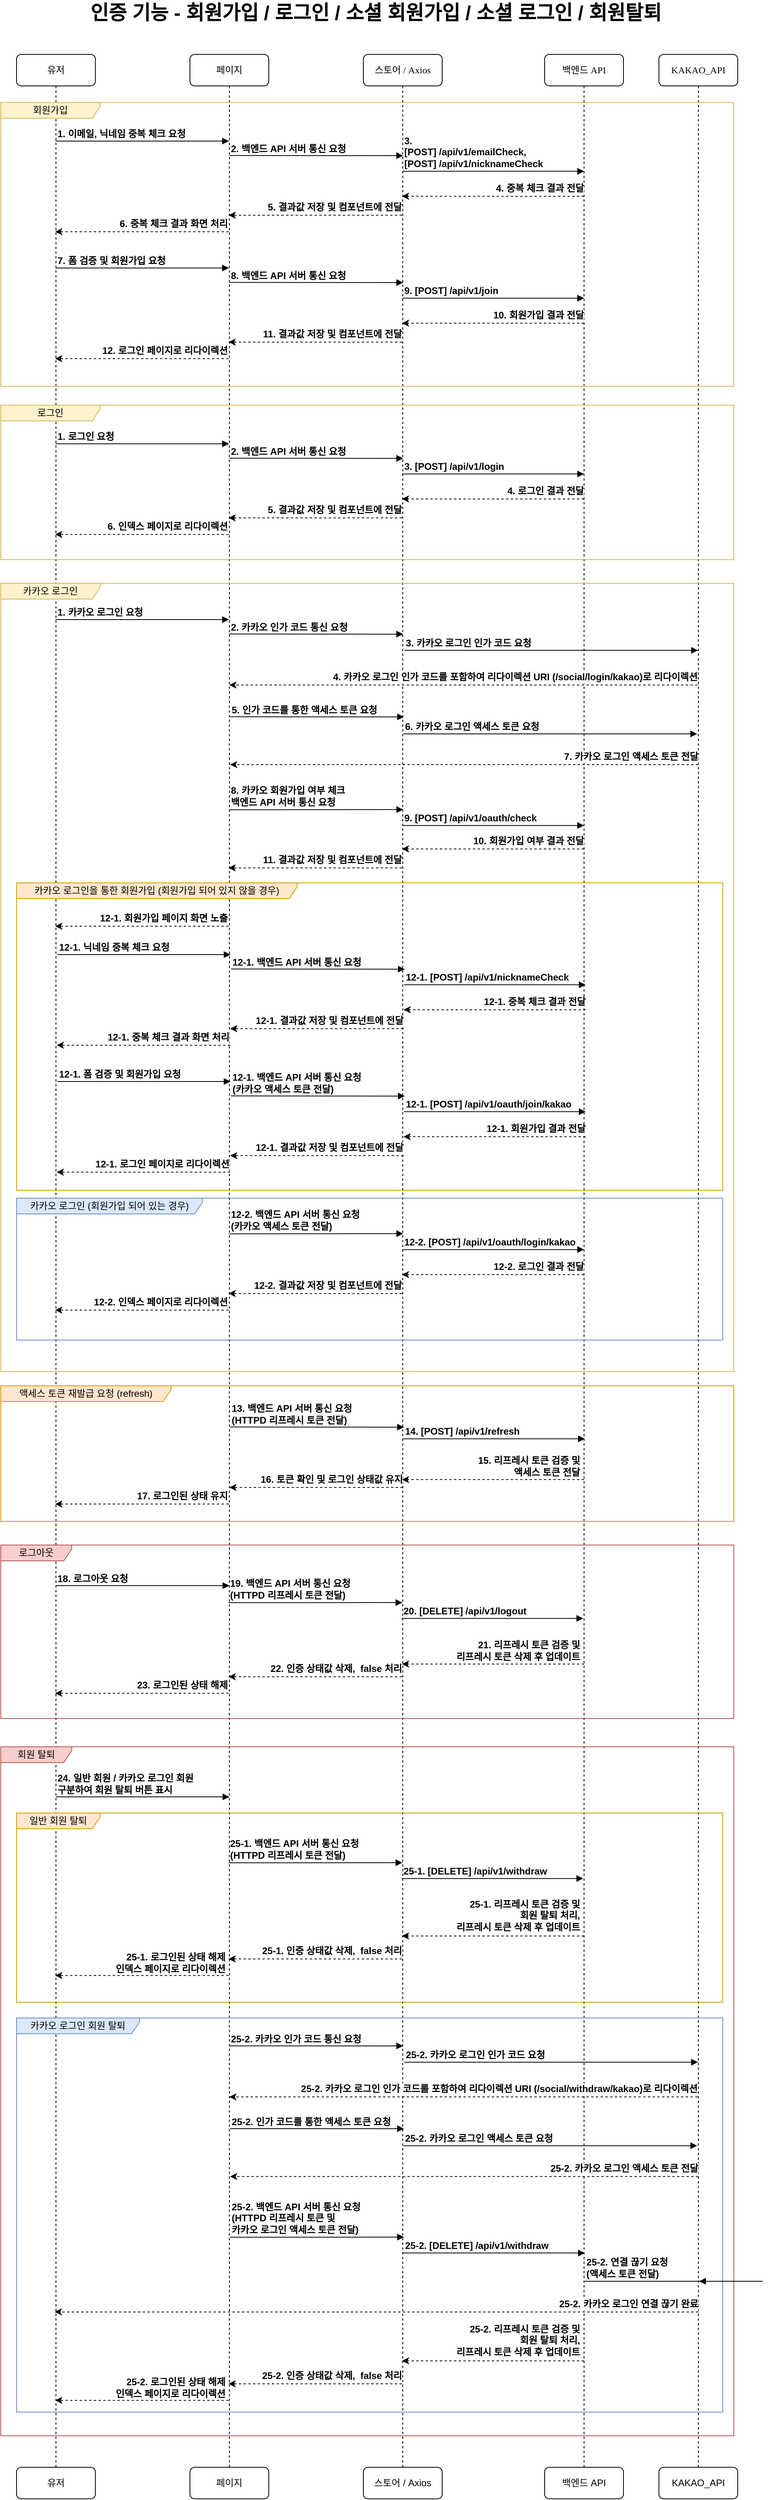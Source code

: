 <mxfile version="21.2.7" type="device">
  <diagram name="Page-1" id="13e1069c-82ec-6db2-03f1-153e76fe0fe0">
    <mxGraphModel dx="1434" dy="764" grid="1" gridSize="10" guides="1" tooltips="1" connect="1" arrows="1" fold="1" page="1" pageScale="1" pageWidth="1100" pageHeight="850" background="none" math="0" shadow="0">
      <root>
        <mxCell id="0" />
        <mxCell id="1" parent="0" />
        <mxCell id="7baba1c4bc27f4b0-2" value="페이지" style="shape=umlLifeline;perimeter=lifelinePerimeter;whiteSpace=wrap;html=1;container=1;collapsible=0;recursiveResize=0;outlineConnect=0;rounded=1;shadow=0;comic=0;labelBackgroundColor=none;strokeWidth=1;fontFamily=Verdana;fontSize=12;align=center;" parent="1" vertex="1">
          <mxGeometry x="314" y="109" width="100" height="3061" as="geometry" />
        </mxCell>
        <mxCell id="7baba1c4bc27f4b0-3" value="스토어 / Axios" style="shape=umlLifeline;perimeter=lifelinePerimeter;whiteSpace=wrap;html=1;container=1;collapsible=0;recursiveResize=0;outlineConnect=0;rounded=1;shadow=0;comic=0;labelBackgroundColor=none;strokeWidth=1;fontFamily=Verdana;fontSize=12;align=center;movable=1;resizable=1;rotatable=1;deletable=1;editable=1;locked=0;connectable=1;" parent="1" vertex="1">
          <mxGeometry x="534" y="109" width="100" height="3061" as="geometry" />
        </mxCell>
        <mxCell id="7baba1c4bc27f4b0-4" value="KAKAO_API" style="shape=umlLifeline;perimeter=lifelinePerimeter;whiteSpace=wrap;html=1;container=1;collapsible=0;recursiveResize=0;outlineConnect=0;rounded=1;shadow=0;comic=0;labelBackgroundColor=none;strokeWidth=1;fontFamily=Verdana;fontSize=12;align=center;" parent="1" vertex="1">
          <mxGeometry x="909" y="109" width="100" height="3061" as="geometry" />
        </mxCell>
        <mxCell id="7baba1c4bc27f4b0-8" value="유저" style="shape=umlLifeline;perimeter=lifelinePerimeter;whiteSpace=wrap;html=1;container=1;collapsible=0;recursiveResize=0;outlineConnect=0;rounded=1;shadow=0;comic=0;labelBackgroundColor=none;strokeWidth=1;fontFamily=Verdana;fontSize=12;align=center;" parent="1" vertex="1">
          <mxGeometry x="94" y="109" width="100" height="3061" as="geometry" />
        </mxCell>
        <mxCell id="7baba1c4bc27f4b0-11" value="1. 이메일, 닉네임 중복 체크 요청" style="html=1;verticalAlign=bottom;endArrow=block;labelBackgroundColor=none;fontFamily=Helvetica;fontSize=12;edgeStyle=elbowEdgeStyle;elbow=vertical;align=left;fontStyle=1" parent="1" edge="1">
          <mxGeometry x="-1" relative="1" as="geometry">
            <mxPoint x="143.5" y="219" as="sourcePoint" />
            <mxPoint x="363.5" y="219" as="targetPoint" />
            <mxPoint as="offset" />
          </mxGeometry>
        </mxCell>
        <mxCell id="d7kwrDIypniRsh-_axAG-28" value="유저" style="rounded=1;whiteSpace=wrap;html=1;fontSize=12;" parent="1" vertex="1">
          <mxGeometry x="94" y="3170" width="100" height="40" as="geometry" />
        </mxCell>
        <mxCell id="d7kwrDIypniRsh-_axAG-29" value="페이지" style="rounded=1;whiteSpace=wrap;html=1;fontSize=12;" parent="1" vertex="1">
          <mxGeometry x="314" y="3170" width="100" height="40" as="geometry" />
        </mxCell>
        <mxCell id="d7kwrDIypniRsh-_axAG-30" value="스토어 / Axios" style="rounded=1;whiteSpace=wrap;html=1;fontSize=12;" parent="1" vertex="1">
          <mxGeometry x="534" y="3170" width="100" height="40" as="geometry" />
        </mxCell>
        <mxCell id="d7kwrDIypniRsh-_axAG-31" value="KAKAO_API" style="rounded=1;whiteSpace=wrap;html=1;fontSize=12;" parent="1" vertex="1">
          <mxGeometry x="909" y="3170" width="100" height="40" as="geometry" />
        </mxCell>
        <mxCell id="d7kwrDIypniRsh-_axAG-33" value="&lt;span style=&quot;font-size: 25px;&quot;&gt;&lt;b&gt;인증 기능 - 회원가입 / 로그인 / 소셜 회원가입 / 소셜 로그인 / 회원탈퇴&lt;/b&gt;&lt;/span&gt;" style="text;html=1;strokeColor=none;fillColor=none;align=center;verticalAlign=middle;whiteSpace=wrap;rounded=0;fontSize=12;" parent="1" vertex="1">
          <mxGeometry x="154" y="40" width="792" height="30" as="geometry" />
        </mxCell>
        <mxCell id="fj5dnLexoJdEt0vvxZNv-23" value="백엔드 API" style="shape=umlLifeline;perimeter=lifelinePerimeter;whiteSpace=wrap;html=1;container=1;collapsible=0;recursiveResize=0;outlineConnect=0;rounded=1;shadow=0;comic=0;labelBackgroundColor=none;strokeWidth=1;fontFamily=Verdana;fontSize=12;align=center;" parent="1" vertex="1">
          <mxGeometry x="764" y="109" width="100" height="3061" as="geometry" />
        </mxCell>
        <mxCell id="fj5dnLexoJdEt0vvxZNv-26" value="백엔드 API" style="rounded=1;whiteSpace=wrap;html=1;fontSize=12;" parent="1" vertex="1">
          <mxGeometry x="764" y="3170" width="100" height="40" as="geometry" />
        </mxCell>
        <mxCell id="fj5dnLexoJdEt0vvxZNv-49" value="회원가입" style="shape=umlFrame;whiteSpace=wrap;html=1;pointerEvents=0;width=126;height=20;fillColor=#fff2cc;strokeColor=#d6b656;" parent="1" vertex="1">
          <mxGeometry x="74" y="170" width="930" height="360" as="geometry" />
        </mxCell>
        <mxCell id="N0yfgly27lMoUbKmG3n6-59" value="18. 로그아웃 요청" style="html=1;verticalAlign=bottom;endArrow=block;labelBackgroundColor=none;fontFamily=Helvetica;fontSize=12;edgeStyle=elbowEdgeStyle;elbow=vertical;align=left;fontStyle=1" parent="1" edge="1">
          <mxGeometry x="-0.997" relative="1" as="geometry">
            <mxPoint x="144" y="2051.45" as="sourcePoint" />
            <mxPoint x="364" y="2051.45" as="targetPoint" />
            <mxPoint as="offset" />
          </mxGeometry>
        </mxCell>
        <mxCell id="N0yfgly27lMoUbKmG3n6-60" value="19. 백엔드 API 서버 통신 요청&lt;br&gt;(HTTPD 리프레시 토큰 전달)" style="html=1;verticalAlign=bottom;endArrow=block;labelBackgroundColor=none;fontFamily=Helvetica;fontSize=12;edgeStyle=elbowEdgeStyle;elbow=vertical;align=left;fontStyle=1" parent="1" edge="1">
          <mxGeometry x="-1" relative="1" as="geometry">
            <mxPoint x="363" y="2073.11" as="sourcePoint" />
            <mxPoint x="583.5" y="2073.11" as="targetPoint" />
            <mxPoint as="offset" />
          </mxGeometry>
        </mxCell>
        <mxCell id="N0yfgly27lMoUbKmG3n6-61" value="20. [DELETE] /api/v1/logout" style="html=1;verticalAlign=bottom;endArrow=block;labelBackgroundColor=none;fontFamily=Helvetica;fontSize=12;edgeStyle=elbowEdgeStyle;elbow=vertical;align=left;fontStyle=1;" parent="1" edge="1">
          <mxGeometry x="-1" relative="1" as="geometry">
            <mxPoint x="582.5" y="2093.11" as="sourcePoint" />
            <mxPoint x="813" y="2093.11" as="targetPoint" />
            <mxPoint as="offset" />
            <Array as="points">
              <mxPoint x="813" y="2093.11" />
            </Array>
          </mxGeometry>
        </mxCell>
        <mxCell id="N0yfgly27lMoUbKmG3n6-63" value="22. 인증 상태값 삭제,&amp;nbsp; false 처리" style="endArrow=classic;html=1;rounded=0;dashed=1;align=right;fontSize=12;fontStyle=1" parent="1" edge="1">
          <mxGeometry x="-1" y="-10" width="50" height="50" relative="1" as="geometry">
            <mxPoint x="583" y="2167.11" as="sourcePoint" />
            <mxPoint x="363" y="2167.11" as="targetPoint" />
            <Array as="points">
              <mxPoint x="563" y="2167.11" />
            </Array>
            <mxPoint x="1" as="offset" />
          </mxGeometry>
        </mxCell>
        <mxCell id="N0yfgly27lMoUbKmG3n6-64" value="23. 로그인된 상태 해제" style="endArrow=classic;html=1;rounded=0;dashed=1;align=right;fontSize=12;fontStyle=1" parent="1" edge="1">
          <mxGeometry x="-1" y="-10" width="50" height="50" relative="1" as="geometry">
            <mxPoint x="363" y="2188.11" as="sourcePoint" />
            <mxPoint x="143" y="2188.11" as="targetPoint" />
            <Array as="points">
              <mxPoint x="363" y="2188.11" />
              <mxPoint x="333" y="2188.11" />
            </Array>
            <mxPoint as="offset" />
          </mxGeometry>
        </mxCell>
        <mxCell id="N0yfgly27lMoUbKmG3n6-68" value="로그아웃" style="shape=umlFrame;whiteSpace=wrap;html=1;pointerEvents=0;width=90;height=20;fillColor=#f8cecc;strokeColor=#b85450;" parent="1" vertex="1">
          <mxGeometry x="74" y="2000" width="930" height="220" as="geometry" />
        </mxCell>
        <mxCell id="N0yfgly27lMoUbKmG3n6-69" value="2. 백엔드 API 서버 통신 요청" style="html=1;verticalAlign=bottom;endArrow=block;labelBackgroundColor=none;fontFamily=Helvetica;fontSize=12;edgeStyle=elbowEdgeStyle;elbow=vertical;align=left;fontStyle=1" parent="1" edge="1">
          <mxGeometry x="-1" relative="1" as="geometry">
            <mxPoint x="364" y="237.27" as="sourcePoint" />
            <mxPoint x="584.5" y="237.27" as="targetPoint" />
            <mxPoint as="offset" />
          </mxGeometry>
        </mxCell>
        <mxCell id="N0yfgly27lMoUbKmG3n6-70" value="3.&lt;br&gt;[POST] /api/v1/emailCheck,&lt;br&gt;[POST] /api/v1/nicknameCheck" style="html=1;verticalAlign=bottom;endArrow=block;labelBackgroundColor=none;fontFamily=Helvetica;fontSize=12;edgeStyle=elbowEdgeStyle;elbow=vertical;align=left;fontStyle=1;" parent="1" edge="1">
          <mxGeometry x="-1" relative="1" as="geometry">
            <mxPoint x="583.5" y="257.27" as="sourcePoint" />
            <mxPoint x="814" y="257.27" as="targetPoint" />
            <mxPoint as="offset" />
            <Array as="points">
              <mxPoint x="814" y="257.27" />
            </Array>
          </mxGeometry>
        </mxCell>
        <mxCell id="N0yfgly27lMoUbKmG3n6-71" value="5. 결과값 저장 및 컴포넌트에 전달" style="endArrow=classic;html=1;rounded=0;dashed=1;align=right;fontSize=12;fontStyle=1" parent="1" edge="1">
          <mxGeometry x="-1" y="-10" width="50" height="50" relative="1" as="geometry">
            <mxPoint x="583" y="313" as="sourcePoint" />
            <mxPoint x="363" y="313" as="targetPoint" />
            <Array as="points">
              <mxPoint x="563" y="313" />
            </Array>
            <mxPoint x="1" as="offset" />
          </mxGeometry>
        </mxCell>
        <mxCell id="N0yfgly27lMoUbKmG3n6-72" value="6. 중복 체크 결과 화면 처리" style="endArrow=classic;html=1;rounded=0;dashed=1;align=right;fontSize=12;fontStyle=1" parent="1" edge="1">
          <mxGeometry x="-1" y="-10" width="50" height="50" relative="1" as="geometry">
            <mxPoint x="363" y="334" as="sourcePoint" />
            <mxPoint x="143" y="334" as="targetPoint" />
            <Array as="points">
              <mxPoint x="363" y="334" />
              <mxPoint x="333" y="334" />
            </Array>
            <mxPoint as="offset" />
          </mxGeometry>
        </mxCell>
        <mxCell id="N0yfgly27lMoUbKmG3n6-73" value="4. 중복 체크 결과 전달" style="endArrow=classic;html=1;rounded=0;dashed=1;align=right;fontSize=12;fontStyle=1" parent="1" edge="1">
          <mxGeometry x="-1" y="-10" width="50" height="50" relative="1" as="geometry">
            <mxPoint x="814" y="289" as="sourcePoint" />
            <mxPoint x="583" y="289" as="targetPoint" />
            <Array as="points">
              <mxPoint x="779" y="289" />
              <mxPoint x="749" y="289" />
            </Array>
            <mxPoint x="1" as="offset" />
          </mxGeometry>
        </mxCell>
        <mxCell id="N0yfgly27lMoUbKmG3n6-171" value="13. 백엔드 API 서버 통신 요청&lt;br&gt;(HTTPD 리프레시 토큰 전달)" style="html=1;verticalAlign=bottom;endArrow=block;labelBackgroundColor=none;fontFamily=Helvetica;fontSize=12;edgeStyle=elbowEdgeStyle;elbow=vertical;align=left;fontStyle=1" parent="1" edge="1">
          <mxGeometry x="-1" relative="1" as="geometry">
            <mxPoint x="365" y="1850.3" as="sourcePoint" />
            <mxPoint x="585.5" y="1850.3" as="targetPoint" />
            <mxPoint as="offset" />
          </mxGeometry>
        </mxCell>
        <mxCell id="N0yfgly27lMoUbKmG3n6-172" value="14. [POST] /api/v1/refresh" style="html=1;verticalAlign=bottom;endArrow=block;labelBackgroundColor=none;fontFamily=Helvetica;fontSize=12;edgeStyle=elbowEdgeStyle;elbow=vertical;align=left;fontStyle=1;" parent="1" edge="1">
          <mxGeometry x="-1" relative="1" as="geometry">
            <mxPoint x="584.5" y="1865.3" as="sourcePoint" />
            <mxPoint x="815" y="1865.3" as="targetPoint" />
            <mxPoint as="offset" />
            <Array as="points">
              <mxPoint x="815" y="1865.3" />
            </Array>
          </mxGeometry>
        </mxCell>
        <mxCell id="N0yfgly27lMoUbKmG3n6-173" value="16. 토큰 확인 및 로그인 상태값 유지" style="endArrow=classic;html=1;rounded=0;dashed=1;align=right;fontSize=12;fontStyle=1" parent="1" edge="1">
          <mxGeometry x="-1" y="-10" width="50" height="50" relative="1" as="geometry">
            <mxPoint x="584" y="1927.03" as="sourcePoint" />
            <mxPoint x="364" y="1927.03" as="targetPoint" />
            <Array as="points">
              <mxPoint x="564" y="1927.03" />
            </Array>
            <mxPoint x="1" as="offset" />
          </mxGeometry>
        </mxCell>
        <mxCell id="N0yfgly27lMoUbKmG3n6-174" value="17. 로그인된 상태 유지" style="endArrow=classic;html=1;rounded=0;dashed=1;align=right;fontSize=12;fontStyle=1" parent="1" edge="1">
          <mxGeometry x="-1" y="-10" width="50" height="50" relative="1" as="geometry">
            <mxPoint x="363" y="1948.03" as="sourcePoint" />
            <mxPoint x="143" y="1948.03" as="targetPoint" />
            <Array as="points">
              <mxPoint x="363" y="1948.03" />
              <mxPoint x="333" y="1948.03" />
            </Array>
            <mxPoint as="offset" />
          </mxGeometry>
        </mxCell>
        <mxCell id="N0yfgly27lMoUbKmG3n6-175" value="15. 리프레시 토큰 검증 및&lt;br&gt;액세스 토큰 전달" style="endArrow=classic;html=1;rounded=0;dashed=1;align=right;fontSize=12;fontStyle=1" parent="1" edge="1">
          <mxGeometry x="-0.965" y="-17" width="50" height="50" relative="1" as="geometry">
            <mxPoint x="814" y="1917.03" as="sourcePoint" />
            <mxPoint x="583" y="1917.03" as="targetPoint" />
            <Array as="points">
              <mxPoint x="779" y="1917.03" />
              <mxPoint x="749" y="1917.03" />
            </Array>
            <mxPoint as="offset" />
          </mxGeometry>
        </mxCell>
        <mxCell id="N0yfgly27lMoUbKmG3n6-176" value="액세스 토큰 재발급 요청 (refresh)" style="shape=umlFrame;whiteSpace=wrap;html=1;pointerEvents=0;width=216;height=20;fillColor=#ffe6cc;strokeColor=#d79b00;" parent="1" vertex="1">
          <mxGeometry x="74" y="1798" width="930" height="172" as="geometry" />
        </mxCell>
        <mxCell id="1TdiW06E6N2jbZ_j3XFL-3" value="8. 백엔드 API 서버 통신 요청" style="html=1;verticalAlign=bottom;endArrow=block;labelBackgroundColor=none;fontFamily=Helvetica;fontSize=12;edgeStyle=elbowEdgeStyle;elbow=vertical;align=left;fontStyle=1" edge="1" parent="1">
          <mxGeometry x="-1" relative="1" as="geometry">
            <mxPoint x="364" y="398.27" as="sourcePoint" />
            <mxPoint x="584.5" y="398.27" as="targetPoint" />
            <mxPoint as="offset" />
          </mxGeometry>
        </mxCell>
        <mxCell id="1TdiW06E6N2jbZ_j3XFL-4" value="9. [POST] /api/v1/join" style="html=1;verticalAlign=bottom;endArrow=block;labelBackgroundColor=none;fontFamily=Helvetica;fontSize=12;edgeStyle=elbowEdgeStyle;elbow=vertical;align=left;fontStyle=1;" edge="1" parent="1">
          <mxGeometry x="-1" relative="1" as="geometry">
            <mxPoint x="583.5" y="418.27" as="sourcePoint" />
            <mxPoint x="814" y="418.27" as="targetPoint" />
            <mxPoint as="offset" />
            <Array as="points">
              <mxPoint x="814" y="418.27" />
            </Array>
          </mxGeometry>
        </mxCell>
        <mxCell id="1TdiW06E6N2jbZ_j3XFL-5" value="11. 결과값 저장 및 컴포넌트에 전달" style="endArrow=classic;html=1;rounded=0;dashed=1;align=right;fontSize=12;fontStyle=1" edge="1" parent="1">
          <mxGeometry x="-1" y="-10" width="50" height="50" relative="1" as="geometry">
            <mxPoint x="583" y="474" as="sourcePoint" />
            <mxPoint x="363" y="474" as="targetPoint" />
            <Array as="points">
              <mxPoint x="563" y="474" />
            </Array>
            <mxPoint x="1" as="offset" />
          </mxGeometry>
        </mxCell>
        <mxCell id="1TdiW06E6N2jbZ_j3XFL-6" value="12. 로그인 페이지로 리다이렉션" style="endArrow=classic;html=1;rounded=0;dashed=1;align=right;fontSize=12;fontStyle=1" edge="1" parent="1">
          <mxGeometry x="-1" y="-10" width="50" height="50" relative="1" as="geometry">
            <mxPoint x="363" y="495" as="sourcePoint" />
            <mxPoint x="143" y="495" as="targetPoint" />
            <Array as="points">
              <mxPoint x="363" y="495" />
              <mxPoint x="333" y="495" />
            </Array>
            <mxPoint as="offset" />
          </mxGeometry>
        </mxCell>
        <mxCell id="1TdiW06E6N2jbZ_j3XFL-7" value="10. 회원가입 결과 전달" style="endArrow=classic;html=1;rounded=0;dashed=1;align=right;fontSize=12;fontStyle=1" edge="1" parent="1">
          <mxGeometry x="-1" y="-10" width="50" height="50" relative="1" as="geometry">
            <mxPoint x="814" y="450" as="sourcePoint" />
            <mxPoint x="583" y="450" as="targetPoint" />
            <Array as="points">
              <mxPoint x="779" y="450" />
              <mxPoint x="749" y="450" />
            </Array>
            <mxPoint x="1" as="offset" />
          </mxGeometry>
        </mxCell>
        <mxCell id="1TdiW06E6N2jbZ_j3XFL-8" value="7. 폼 검증 및 회원가입 요청" style="html=1;verticalAlign=bottom;endArrow=block;labelBackgroundColor=none;fontFamily=Helvetica;fontSize=12;edgeStyle=elbowEdgeStyle;elbow=vertical;align=left;fontStyle=1" edge="1" parent="1">
          <mxGeometry x="-1" relative="1" as="geometry">
            <mxPoint x="143.5" y="380" as="sourcePoint" />
            <mxPoint x="363.5" y="380" as="targetPoint" />
            <mxPoint as="offset" />
          </mxGeometry>
        </mxCell>
        <mxCell id="1TdiW06E6N2jbZ_j3XFL-16" value="1. 로그인 요청" style="html=1;verticalAlign=bottom;endArrow=block;labelBackgroundColor=none;fontFamily=Helvetica;fontSize=12;edgeStyle=elbowEdgeStyle;elbow=vertical;align=left;fontStyle=1" edge="1" parent="1">
          <mxGeometry x="-1" relative="1" as="geometry">
            <mxPoint x="143.5" y="603" as="sourcePoint" />
            <mxPoint x="363.5" y="603" as="targetPoint" />
            <mxPoint as="offset" />
          </mxGeometry>
        </mxCell>
        <mxCell id="1TdiW06E6N2jbZ_j3XFL-17" value="로그인" style="shape=umlFrame;whiteSpace=wrap;html=1;pointerEvents=0;width=126;height=20;fillColor=#fff2cc;strokeColor=#d6b656;" vertex="1" parent="1">
          <mxGeometry x="74" y="554" width="930" height="196" as="geometry" />
        </mxCell>
        <mxCell id="1TdiW06E6N2jbZ_j3XFL-18" value="2. 백엔드 API 서버 통신 요청" style="html=1;verticalAlign=bottom;endArrow=block;labelBackgroundColor=none;fontFamily=Helvetica;fontSize=12;edgeStyle=elbowEdgeStyle;elbow=vertical;align=left;fontStyle=1" edge="1" parent="1">
          <mxGeometry x="-1" relative="1" as="geometry">
            <mxPoint x="364" y="621.27" as="sourcePoint" />
            <mxPoint x="584.5" y="621.27" as="targetPoint" />
            <mxPoint as="offset" />
          </mxGeometry>
        </mxCell>
        <mxCell id="1TdiW06E6N2jbZ_j3XFL-19" value="3. [POST] /api/v1/login" style="html=1;verticalAlign=bottom;endArrow=block;labelBackgroundColor=none;fontFamily=Helvetica;fontSize=12;edgeStyle=elbowEdgeStyle;elbow=vertical;align=left;fontStyle=1;" edge="1" parent="1">
          <mxGeometry x="-1" relative="1" as="geometry">
            <mxPoint x="583.5" y="641.27" as="sourcePoint" />
            <mxPoint x="814" y="641.27" as="targetPoint" />
            <mxPoint as="offset" />
            <Array as="points">
              <mxPoint x="814" y="641.27" />
            </Array>
          </mxGeometry>
        </mxCell>
        <mxCell id="1TdiW06E6N2jbZ_j3XFL-20" value="5. 결과값 저장 및 컴포넌트에 전달" style="endArrow=classic;html=1;rounded=0;dashed=1;align=right;fontSize=12;fontStyle=1" edge="1" parent="1">
          <mxGeometry x="-1" y="-10" width="50" height="50" relative="1" as="geometry">
            <mxPoint x="583" y="697" as="sourcePoint" />
            <mxPoint x="363" y="697" as="targetPoint" />
            <Array as="points">
              <mxPoint x="563" y="697" />
            </Array>
            <mxPoint x="1" as="offset" />
          </mxGeometry>
        </mxCell>
        <mxCell id="1TdiW06E6N2jbZ_j3XFL-21" value="6. 인덱스 페이지로 리다이렉션" style="endArrow=classic;html=1;rounded=0;dashed=1;align=right;fontSize=12;fontStyle=1" edge="1" parent="1">
          <mxGeometry x="-1" y="-10" width="50" height="50" relative="1" as="geometry">
            <mxPoint x="363" y="718" as="sourcePoint" />
            <mxPoint x="143" y="718" as="targetPoint" />
            <Array as="points">
              <mxPoint x="363" y="718" />
              <mxPoint x="333" y="718" />
            </Array>
            <mxPoint as="offset" />
          </mxGeometry>
        </mxCell>
        <mxCell id="1TdiW06E6N2jbZ_j3XFL-22" value="4. 로그인 결과 전달" style="endArrow=classic;html=1;rounded=0;dashed=1;align=right;fontSize=12;fontStyle=1" edge="1" parent="1">
          <mxGeometry x="-1" y="-10" width="50" height="50" relative="1" as="geometry">
            <mxPoint x="814" y="673" as="sourcePoint" />
            <mxPoint x="583" y="673" as="targetPoint" />
            <Array as="points">
              <mxPoint x="779" y="673" />
              <mxPoint x="749" y="673" />
            </Array>
            <mxPoint x="1" as="offset" />
          </mxGeometry>
        </mxCell>
        <mxCell id="1TdiW06E6N2jbZ_j3XFL-23" value="1. 카카오 로그인 요청" style="html=1;verticalAlign=bottom;endArrow=block;labelBackgroundColor=none;fontFamily=Helvetica;fontSize=12;edgeStyle=elbowEdgeStyle;elbow=vertical;align=left;fontStyle=1" edge="1" parent="1">
          <mxGeometry x="-1" relative="1" as="geometry">
            <mxPoint x="143.5" y="826" as="sourcePoint" />
            <mxPoint x="363.5" y="826" as="targetPoint" />
            <mxPoint as="offset" />
          </mxGeometry>
        </mxCell>
        <mxCell id="1TdiW06E6N2jbZ_j3XFL-24" value="2. 카카오 인가 코드 통신 요청" style="html=1;verticalAlign=bottom;endArrow=block;labelBackgroundColor=none;fontFamily=Helvetica;fontSize=12;edgeStyle=elbowEdgeStyle;elbow=vertical;align=left;fontStyle=1" edge="1" parent="1">
          <mxGeometry x="-1" relative="1" as="geometry">
            <mxPoint x="364" y="844.27" as="sourcePoint" />
            <mxPoint x="584.5" y="844.27" as="targetPoint" />
            <mxPoint as="offset" />
          </mxGeometry>
        </mxCell>
        <mxCell id="1TdiW06E6N2jbZ_j3XFL-25" value="3. 카카오 로그인 인가 코드 요청" style="html=1;verticalAlign=bottom;endArrow=block;labelBackgroundColor=none;fontFamily=Helvetica;fontSize=12;edgeStyle=elbowEdgeStyle;elbow=vertical;align=left;fontStyle=1;" edge="1" parent="1">
          <mxGeometry x="-1" relative="1" as="geometry">
            <mxPoint x="586" y="865" as="sourcePoint" />
            <mxPoint x="958.5" y="865" as="targetPoint" />
            <mxPoint as="offset" />
            <Array as="points">
              <mxPoint x="816.5" y="865" />
            </Array>
          </mxGeometry>
        </mxCell>
        <mxCell id="1TdiW06E6N2jbZ_j3XFL-26" value="4. 카카오 로그인 인가 코드를 포함하여 리다이렉션 URI (/social/login/kakao)로 리다이렉션" style="endArrow=classic;html=1;rounded=0;dashed=1;align=right;fontSize=12;fontStyle=1" edge="1" parent="1" target="7baba1c4bc27f4b0-2">
          <mxGeometry x="-1" y="-10" width="50" height="50" relative="1" as="geometry">
            <mxPoint x="958" y="909" as="sourcePoint" />
            <mxPoint x="727" y="909" as="targetPoint" />
            <Array as="points">
              <mxPoint x="923" y="909" />
              <mxPoint x="893" y="909" />
            </Array>
            <mxPoint x="1" as="offset" />
          </mxGeometry>
        </mxCell>
        <mxCell id="1TdiW06E6N2jbZ_j3XFL-27" value="5. 인가 코드를 통한 액세스 토큰 요청" style="html=1;verticalAlign=bottom;endArrow=block;labelBackgroundColor=none;fontFamily=Helvetica;fontSize=12;edgeStyle=elbowEdgeStyle;elbow=vertical;align=left;fontStyle=1" edge="1" parent="1">
          <mxGeometry x="-1" relative="1" as="geometry">
            <mxPoint x="365" y="949.27" as="sourcePoint" />
            <mxPoint x="585.5" y="949.27" as="targetPoint" />
            <mxPoint as="offset" />
          </mxGeometry>
        </mxCell>
        <mxCell id="1TdiW06E6N2jbZ_j3XFL-28" value="6. 카카오 로그인 액세스 토큰 요청" style="html=1;verticalAlign=bottom;endArrow=block;labelBackgroundColor=none;fontFamily=Helvetica;fontSize=12;edgeStyle=elbowEdgeStyle;elbow=vertical;align=left;fontStyle=1;" edge="1" parent="1">
          <mxGeometry x="-1" relative="1" as="geometry">
            <mxPoint x="585" y="971" as="sourcePoint" />
            <mxPoint x="957.5" y="971" as="targetPoint" />
            <mxPoint as="offset" />
            <Array as="points">
              <mxPoint x="815.5" y="971" />
            </Array>
          </mxGeometry>
        </mxCell>
        <mxCell id="1TdiW06E6N2jbZ_j3XFL-29" value="7. 카카오 로그인 액세스 토큰 전달" style="endArrow=classic;html=1;rounded=0;dashed=1;align=right;fontSize=12;fontStyle=1" edge="1" parent="1">
          <mxGeometry x="-1" y="-10" width="50" height="50" relative="1" as="geometry">
            <mxPoint x="959" y="1010" as="sourcePoint" />
            <mxPoint x="365" y="1010" as="targetPoint" />
            <Array as="points">
              <mxPoint x="924" y="1010" />
              <mxPoint x="894" y="1010" />
            </Array>
            <mxPoint x="1" as="offset" />
          </mxGeometry>
        </mxCell>
        <mxCell id="1TdiW06E6N2jbZ_j3XFL-30" value="8. 카카오 회원가입 여부 체크&lt;br&gt;백엔드 API 서버 통신 요청" style="html=1;verticalAlign=bottom;endArrow=block;labelBackgroundColor=none;fontFamily=Helvetica;fontSize=12;edgeStyle=elbowEdgeStyle;elbow=vertical;align=left;fontStyle=1" edge="1" parent="1">
          <mxGeometry x="-1" relative="1" as="geometry">
            <mxPoint x="364" y="1067.22" as="sourcePoint" />
            <mxPoint x="584.5" y="1067.22" as="targetPoint" />
            <mxPoint as="offset" />
          </mxGeometry>
        </mxCell>
        <mxCell id="1TdiW06E6N2jbZ_j3XFL-31" value="9. [POST] /api/v1/oauth/check" style="html=1;verticalAlign=bottom;endArrow=block;labelBackgroundColor=none;fontFamily=Helvetica;fontSize=12;edgeStyle=elbowEdgeStyle;elbow=vertical;align=left;fontStyle=1;" edge="1" parent="1">
          <mxGeometry x="-1" relative="1" as="geometry">
            <mxPoint x="583.5" y="1087.22" as="sourcePoint" />
            <mxPoint x="814" y="1087.22" as="targetPoint" />
            <mxPoint as="offset" />
            <Array as="points">
              <mxPoint x="814" y="1087.22" />
            </Array>
          </mxGeometry>
        </mxCell>
        <mxCell id="1TdiW06E6N2jbZ_j3XFL-32" value="11. 결과값 저장 및 컴포넌트에 전달" style="endArrow=classic;html=1;rounded=0;dashed=1;align=right;fontSize=12;fontStyle=1" edge="1" parent="1">
          <mxGeometry x="-1" y="-10" width="50" height="50" relative="1" as="geometry">
            <mxPoint x="583" y="1140.95" as="sourcePoint" />
            <mxPoint x="363" y="1140.95" as="targetPoint" />
            <Array as="points">
              <mxPoint x="563" y="1140.95" />
            </Array>
            <mxPoint x="1" as="offset" />
          </mxGeometry>
        </mxCell>
        <mxCell id="1TdiW06E6N2jbZ_j3XFL-33" value="10. 회원가입 여부 결과 전달" style="endArrow=classic;html=1;rounded=0;dashed=1;align=right;fontSize=12;fontStyle=1" edge="1" parent="1">
          <mxGeometry x="-1" y="-10" width="50" height="50" relative="1" as="geometry">
            <mxPoint x="814" y="1116.95" as="sourcePoint" />
            <mxPoint x="583" y="1116.95" as="targetPoint" />
            <Array as="points">
              <mxPoint x="779" y="1116.95" />
              <mxPoint x="749" y="1116.95" />
            </Array>
            <mxPoint x="1" as="offset" />
          </mxGeometry>
        </mxCell>
        <mxCell id="1TdiW06E6N2jbZ_j3XFL-34" value="12-1. 회원가입 페이지 화면 노출" style="endArrow=classic;html=1;rounded=0;dashed=1;align=right;fontSize=12;fontStyle=1" edge="1" parent="1">
          <mxGeometry x="-1" y="-10" width="50" height="50" relative="1" as="geometry">
            <mxPoint x="363" y="1215" as="sourcePoint" />
            <mxPoint x="143" y="1215" as="targetPoint" />
            <Array as="points">
              <mxPoint x="363" y="1215" />
              <mxPoint x="333" y="1215" />
            </Array>
            <mxPoint as="offset" />
          </mxGeometry>
        </mxCell>
        <mxCell id="1TdiW06E6N2jbZ_j3XFL-35" value="12-1. 닉네임 중복 체크 요청" style="html=1;verticalAlign=bottom;endArrow=block;labelBackgroundColor=none;fontFamily=Helvetica;fontSize=12;edgeStyle=elbowEdgeStyle;elbow=vertical;align=left;fontStyle=1" edge="1" parent="1">
          <mxGeometry x="-1" relative="1" as="geometry">
            <mxPoint x="145.5" y="1251" as="sourcePoint" />
            <mxPoint x="365.5" y="1251" as="targetPoint" />
            <mxPoint as="offset" />
          </mxGeometry>
        </mxCell>
        <mxCell id="1TdiW06E6N2jbZ_j3XFL-36" value="12-1. 백엔드 API 서버 통신 요청" style="html=1;verticalAlign=bottom;endArrow=block;labelBackgroundColor=none;fontFamily=Helvetica;fontSize=12;edgeStyle=elbowEdgeStyle;elbow=vertical;align=left;fontStyle=1" edge="1" parent="1">
          <mxGeometry x="-1" relative="1" as="geometry">
            <mxPoint x="366" y="1269.27" as="sourcePoint" />
            <mxPoint x="586.5" y="1269.27" as="targetPoint" />
            <mxPoint as="offset" />
          </mxGeometry>
        </mxCell>
        <mxCell id="1TdiW06E6N2jbZ_j3XFL-37" value="12-1. [POST] /api/v1/nicknameCheck" style="html=1;verticalAlign=bottom;endArrow=block;labelBackgroundColor=none;fontFamily=Helvetica;fontSize=12;edgeStyle=elbowEdgeStyle;elbow=vertical;align=left;fontStyle=1;" edge="1" parent="1">
          <mxGeometry x="-1" relative="1" as="geometry">
            <mxPoint x="585.5" y="1289.27" as="sourcePoint" />
            <mxPoint x="816" y="1289.27" as="targetPoint" />
            <mxPoint as="offset" />
            <Array as="points">
              <mxPoint x="816" y="1289.27" />
            </Array>
          </mxGeometry>
        </mxCell>
        <mxCell id="1TdiW06E6N2jbZ_j3XFL-38" value="12-1. 결과값 저장 및 컴포넌트에 전달" style="endArrow=classic;html=1;rounded=0;dashed=1;align=right;fontSize=12;fontStyle=1" edge="1" parent="1">
          <mxGeometry x="-1" y="-10" width="50" height="50" relative="1" as="geometry">
            <mxPoint x="585" y="1345" as="sourcePoint" />
            <mxPoint x="365" y="1345" as="targetPoint" />
            <Array as="points">
              <mxPoint x="565" y="1345" />
            </Array>
            <mxPoint x="1" as="offset" />
          </mxGeometry>
        </mxCell>
        <mxCell id="1TdiW06E6N2jbZ_j3XFL-39" value="12-1. 중복 체크 결과 화면 처리" style="endArrow=classic;html=1;rounded=0;dashed=1;align=right;fontSize=12;fontStyle=1" edge="1" parent="1">
          <mxGeometry x="-1" y="-10" width="50" height="50" relative="1" as="geometry">
            <mxPoint x="365" y="1366" as="sourcePoint" />
            <mxPoint x="145" y="1366" as="targetPoint" />
            <Array as="points">
              <mxPoint x="365" y="1366" />
              <mxPoint x="335" y="1366" />
            </Array>
            <mxPoint as="offset" />
          </mxGeometry>
        </mxCell>
        <mxCell id="1TdiW06E6N2jbZ_j3XFL-40" value="12-1. 중복 체크 결과 전달" style="endArrow=classic;html=1;rounded=0;dashed=1;align=right;fontSize=12;fontStyle=1" edge="1" parent="1">
          <mxGeometry x="-1" y="-10" width="50" height="50" relative="1" as="geometry">
            <mxPoint x="816" y="1321" as="sourcePoint" />
            <mxPoint x="585" y="1321" as="targetPoint" />
            <Array as="points">
              <mxPoint x="781" y="1321" />
              <mxPoint x="751" y="1321" />
            </Array>
            <mxPoint x="1" as="offset" />
          </mxGeometry>
        </mxCell>
        <mxCell id="1TdiW06E6N2jbZ_j3XFL-41" value="12-1. 백엔드 API 서버 통신 요청&lt;br&gt;(카카오 액세스 토큰 전달)" style="html=1;verticalAlign=bottom;endArrow=block;labelBackgroundColor=none;fontFamily=Helvetica;fontSize=12;edgeStyle=elbowEdgeStyle;elbow=vertical;align=left;fontStyle=1" edge="1" parent="1">
          <mxGeometry x="-1" relative="1" as="geometry">
            <mxPoint x="366" y="1430.27" as="sourcePoint" />
            <mxPoint x="586.5" y="1430.27" as="targetPoint" />
            <mxPoint as="offset" />
          </mxGeometry>
        </mxCell>
        <mxCell id="1TdiW06E6N2jbZ_j3XFL-42" value="12-1. [POST] /api/v1/oauth/join/kakao" style="html=1;verticalAlign=bottom;endArrow=block;labelBackgroundColor=none;fontFamily=Helvetica;fontSize=12;edgeStyle=elbowEdgeStyle;elbow=vertical;align=left;fontStyle=1;" edge="1" parent="1">
          <mxGeometry x="-1" relative="1" as="geometry">
            <mxPoint x="585.5" y="1450.27" as="sourcePoint" />
            <mxPoint x="816" y="1450.27" as="targetPoint" />
            <mxPoint as="offset" />
            <Array as="points">
              <mxPoint x="816" y="1450.27" />
            </Array>
          </mxGeometry>
        </mxCell>
        <mxCell id="1TdiW06E6N2jbZ_j3XFL-43" value="12-1. 결과값 저장 및 컴포넌트에 전달" style="endArrow=classic;html=1;rounded=0;dashed=1;align=right;fontSize=12;fontStyle=1" edge="1" parent="1">
          <mxGeometry x="-1" y="-10" width="50" height="50" relative="1" as="geometry">
            <mxPoint x="585" y="1506" as="sourcePoint" />
            <mxPoint x="365" y="1506" as="targetPoint" />
            <Array as="points">
              <mxPoint x="565" y="1506" />
            </Array>
            <mxPoint x="1" as="offset" />
          </mxGeometry>
        </mxCell>
        <mxCell id="1TdiW06E6N2jbZ_j3XFL-44" value="12-1. 로그인 페이지로 리다이렉션" style="endArrow=classic;html=1;rounded=0;dashed=1;align=right;fontSize=12;fontStyle=1" edge="1" parent="1">
          <mxGeometry x="-1" y="-10" width="50" height="50" relative="1" as="geometry">
            <mxPoint x="365" y="1527" as="sourcePoint" />
            <mxPoint x="145" y="1527" as="targetPoint" />
            <Array as="points">
              <mxPoint x="365" y="1527" />
              <mxPoint x="335" y="1527" />
            </Array>
            <mxPoint as="offset" />
          </mxGeometry>
        </mxCell>
        <mxCell id="1TdiW06E6N2jbZ_j3XFL-45" value="12-1. 회원가입 결과 전달" style="endArrow=classic;html=1;rounded=0;dashed=1;align=right;fontSize=12;fontStyle=1" edge="1" parent="1">
          <mxGeometry x="-1" y="-10" width="50" height="50" relative="1" as="geometry">
            <mxPoint x="816" y="1482" as="sourcePoint" />
            <mxPoint x="585" y="1482" as="targetPoint" />
            <Array as="points">
              <mxPoint x="781" y="1482" />
              <mxPoint x="751" y="1482" />
            </Array>
            <mxPoint x="1" as="offset" />
          </mxGeometry>
        </mxCell>
        <mxCell id="1TdiW06E6N2jbZ_j3XFL-46" value="12-1. 폼 검증 및 회원가입 요청" style="html=1;verticalAlign=bottom;endArrow=block;labelBackgroundColor=none;fontFamily=Helvetica;fontSize=12;edgeStyle=elbowEdgeStyle;elbow=vertical;align=left;fontStyle=1" edge="1" parent="1">
          <mxGeometry x="-1" relative="1" as="geometry">
            <mxPoint x="145.5" y="1412" as="sourcePoint" />
            <mxPoint x="365.5" y="1412" as="targetPoint" />
            <mxPoint as="offset" />
          </mxGeometry>
        </mxCell>
        <mxCell id="1TdiW06E6N2jbZ_j3XFL-47" value="12-2. 백엔드 API 서버 통신 요청&lt;br&gt;(카카오 액세스 토큰 전달)" style="html=1;verticalAlign=bottom;endArrow=block;labelBackgroundColor=none;fontFamily=Helvetica;fontSize=12;edgeStyle=elbowEdgeStyle;elbow=vertical;align=left;fontStyle=1" edge="1" parent="1">
          <mxGeometry x="-0.999" relative="1" as="geometry">
            <mxPoint x="364" y="1605.22" as="sourcePoint" />
            <mxPoint x="584.5" y="1605.22" as="targetPoint" />
            <mxPoint as="offset" />
          </mxGeometry>
        </mxCell>
        <mxCell id="1TdiW06E6N2jbZ_j3XFL-48" value="12-2. [POST] /api/v1/oauth/login/kakao" style="html=1;verticalAlign=bottom;endArrow=block;labelBackgroundColor=none;fontFamily=Helvetica;fontSize=12;edgeStyle=elbowEdgeStyle;elbow=vertical;align=left;fontStyle=1;" edge="1" parent="1">
          <mxGeometry x="-1" relative="1" as="geometry">
            <mxPoint x="583.5" y="1625.22" as="sourcePoint" />
            <mxPoint x="814" y="1625.22" as="targetPoint" />
            <mxPoint as="offset" />
            <Array as="points">
              <mxPoint x="814" y="1625.22" />
            </Array>
          </mxGeometry>
        </mxCell>
        <mxCell id="1TdiW06E6N2jbZ_j3XFL-49" value="12-2. 결과값 저장 및 컴포넌트에 전달" style="endArrow=classic;html=1;rounded=0;dashed=1;align=right;fontSize=12;fontStyle=1" edge="1" parent="1">
          <mxGeometry x="-1" y="-10" width="50" height="50" relative="1" as="geometry">
            <mxPoint x="583" y="1680.95" as="sourcePoint" />
            <mxPoint x="363" y="1680.95" as="targetPoint" />
            <Array as="points">
              <mxPoint x="563" y="1680.95" />
            </Array>
            <mxPoint x="1" as="offset" />
          </mxGeometry>
        </mxCell>
        <mxCell id="1TdiW06E6N2jbZ_j3XFL-50" value="12-2. 인덱스 페이지로 리다이렉션" style="endArrow=classic;html=1;rounded=0;dashed=1;align=right;fontSize=12;fontStyle=1" edge="1" parent="1">
          <mxGeometry x="-1" y="-10" width="50" height="50" relative="1" as="geometry">
            <mxPoint x="363" y="1701.95" as="sourcePoint" />
            <mxPoint x="143" y="1701.95" as="targetPoint" />
            <Array as="points">
              <mxPoint x="363" y="1701.95" />
              <mxPoint x="333" y="1701.95" />
            </Array>
            <mxPoint as="offset" />
          </mxGeometry>
        </mxCell>
        <mxCell id="1TdiW06E6N2jbZ_j3XFL-51" value="12-2. 로그인 결과 전달" style="endArrow=classic;html=1;rounded=0;dashed=1;align=right;fontSize=12;fontStyle=1" edge="1" parent="1">
          <mxGeometry x="-1" y="-10" width="50" height="50" relative="1" as="geometry">
            <mxPoint x="814" y="1656.95" as="sourcePoint" />
            <mxPoint x="583" y="1656.95" as="targetPoint" />
            <Array as="points">
              <mxPoint x="779" y="1656.95" />
              <mxPoint x="749" y="1656.95" />
            </Array>
            <mxPoint x="1" as="offset" />
          </mxGeometry>
        </mxCell>
        <mxCell id="1TdiW06E6N2jbZ_j3XFL-52" value="카카오 로그인" style="shape=umlFrame;whiteSpace=wrap;html=1;pointerEvents=0;width=126;height=20;fillColor=#fff2cc;strokeColor=#d6b656;" vertex="1" parent="1">
          <mxGeometry x="74" y="780" width="930" height="1000" as="geometry" />
        </mxCell>
        <mxCell id="1TdiW06E6N2jbZ_j3XFL-54" value="카카오 로그인을 통한 회원가입 (회원가입 되어 있지 않을 경우)" style="shape=umlFrame;whiteSpace=wrap;html=1;pointerEvents=0;width=356;height=20;fillColor=#ffe6cc;strokeColor=#d79b00;" vertex="1" parent="1">
          <mxGeometry x="94" y="1160" width="896" height="390" as="geometry" />
        </mxCell>
        <mxCell id="1TdiW06E6N2jbZ_j3XFL-56" value="카카오 로그인 (회원가입 되어 있는 경우)" style="shape=umlFrame;whiteSpace=wrap;html=1;pointerEvents=0;width=236;height=20;fillColor=#dae8fc;strokeColor=#6c8ebf;" vertex="1" parent="1">
          <mxGeometry x="94" y="1560" width="896" height="180" as="geometry" />
        </mxCell>
        <mxCell id="1TdiW06E6N2jbZ_j3XFL-58" value="21. 리프레시 토큰 검증 및&lt;br&gt;리프레시 토큰 삭제 후 업데이트" style="endArrow=classic;html=1;rounded=0;dashed=1;align=right;fontSize=12;fontStyle=1" edge="1" parent="1">
          <mxGeometry x="-0.965" y="-17" width="50" height="50" relative="1" as="geometry">
            <mxPoint x="814" y="2151" as="sourcePoint" />
            <mxPoint x="583" y="2151" as="targetPoint" />
            <Array as="points">
              <mxPoint x="779" y="2151" />
              <mxPoint x="749" y="2151" />
            </Array>
            <mxPoint as="offset" />
          </mxGeometry>
        </mxCell>
        <mxCell id="1TdiW06E6N2jbZ_j3XFL-59" value="24. 일반 회원 / 카카오 로그인 회원&lt;br&gt;구분하여 회원 탈퇴 버튼 표시" style="html=1;verticalAlign=bottom;endArrow=block;labelBackgroundColor=none;fontFamily=Helvetica;fontSize=12;edgeStyle=elbowEdgeStyle;elbow=vertical;align=left;fontStyle=1" edge="1" parent="1">
          <mxGeometry x="-0.997" relative="1" as="geometry">
            <mxPoint x="144" y="2319.45" as="sourcePoint" />
            <mxPoint x="364" y="2319.45" as="targetPoint" />
            <mxPoint as="offset" />
          </mxGeometry>
        </mxCell>
        <mxCell id="1TdiW06E6N2jbZ_j3XFL-60" value="25-1. 백엔드 API 서버 통신 요청&lt;br&gt;(HTTPD 리프레시 토큰 전달)" style="html=1;verticalAlign=bottom;endArrow=block;labelBackgroundColor=none;fontFamily=Helvetica;fontSize=12;edgeStyle=elbowEdgeStyle;elbow=vertical;align=left;fontStyle=1" edge="1" parent="1">
          <mxGeometry x="-0.997" relative="1" as="geometry">
            <mxPoint x="363" y="2403.11" as="sourcePoint" />
            <mxPoint x="583.5" y="2403.11" as="targetPoint" />
            <mxPoint as="offset" />
          </mxGeometry>
        </mxCell>
        <mxCell id="1TdiW06E6N2jbZ_j3XFL-61" value="25-1. [DELETE] /api/v1/withdraw" style="html=1;verticalAlign=bottom;endArrow=block;labelBackgroundColor=none;fontFamily=Helvetica;fontSize=12;edgeStyle=elbowEdgeStyle;elbow=vertical;align=left;fontStyle=1;" edge="1" parent="1">
          <mxGeometry x="-1" relative="1" as="geometry">
            <mxPoint x="582.5" y="2423.11" as="sourcePoint" />
            <mxPoint x="813" y="2423.11" as="targetPoint" />
            <mxPoint as="offset" />
            <Array as="points">
              <mxPoint x="813" y="2423.11" />
            </Array>
          </mxGeometry>
        </mxCell>
        <mxCell id="1TdiW06E6N2jbZ_j3XFL-62" value="25-1. 인증 상태값 삭제,&amp;nbsp; false 처리" style="endArrow=classic;html=1;rounded=0;dashed=1;align=right;fontSize=12;fontStyle=1" edge="1" parent="1">
          <mxGeometry x="-1" y="-10" width="50" height="50" relative="1" as="geometry">
            <mxPoint x="583" y="2525.11" as="sourcePoint" />
            <mxPoint x="363" y="2525.11" as="targetPoint" />
            <Array as="points">
              <mxPoint x="563" y="2525.11" />
            </Array>
            <mxPoint x="1" as="offset" />
          </mxGeometry>
        </mxCell>
        <mxCell id="1TdiW06E6N2jbZ_j3XFL-63" value="25-1. 로그인된 상태 해제&lt;br&gt;인덱스 페이지로 리다이렉션" style="endArrow=classic;html=1;rounded=0;dashed=1;align=right;fontSize=12;fontStyle=1" edge="1" parent="1">
          <mxGeometry x="-0.973" y="-16" width="50" height="50" relative="1" as="geometry">
            <mxPoint x="363" y="2546.11" as="sourcePoint" />
            <mxPoint x="143" y="2546.11" as="targetPoint" />
            <Array as="points">
              <mxPoint x="363" y="2546.11" />
              <mxPoint x="333" y="2546.11" />
            </Array>
            <mxPoint as="offset" />
          </mxGeometry>
        </mxCell>
        <mxCell id="1TdiW06E6N2jbZ_j3XFL-64" value="회원 탈퇴" style="shape=umlFrame;whiteSpace=wrap;html=1;pointerEvents=0;width=90;height=20;fillColor=#f8cecc;strokeColor=#b85450;" vertex="1" parent="1">
          <mxGeometry x="74" y="2256" width="930" height="874" as="geometry" />
        </mxCell>
        <mxCell id="1TdiW06E6N2jbZ_j3XFL-65" value="25-1. 리프레시 토큰 검증 및&lt;br&gt;회원 탈퇴 처리, &lt;br&gt;리프레시 토큰 삭제 후 업데이트" style="endArrow=classic;html=1;rounded=0;dashed=1;align=right;fontSize=12;fontStyle=1" edge="1" parent="1">
          <mxGeometry x="-0.967" y="-26" width="50" height="50" relative="1" as="geometry">
            <mxPoint x="814" y="2496" as="sourcePoint" />
            <mxPoint x="583" y="2496" as="targetPoint" />
            <Array as="points">
              <mxPoint x="779" y="2496" />
              <mxPoint x="749" y="2496" />
            </Array>
            <mxPoint as="offset" />
          </mxGeometry>
        </mxCell>
        <mxCell id="1TdiW06E6N2jbZ_j3XFL-66" value="일반 회원 탈퇴" style="shape=umlFrame;whiteSpace=wrap;html=1;pointerEvents=0;width=106;height=20;fillColor=#ffe6cc;strokeColor=#d79b00;" vertex="1" parent="1">
          <mxGeometry x="94" y="2340" width="896" height="240" as="geometry" />
        </mxCell>
        <mxCell id="1TdiW06E6N2jbZ_j3XFL-67" value="25-2. 카카오 인가 코드 통신 요청" style="html=1;verticalAlign=bottom;endArrow=block;labelBackgroundColor=none;fontFamily=Helvetica;fontSize=12;edgeStyle=elbowEdgeStyle;elbow=vertical;align=left;fontStyle=1" edge="1" parent="1">
          <mxGeometry x="-1" relative="1" as="geometry">
            <mxPoint x="364" y="2635.37" as="sourcePoint" />
            <mxPoint x="584.5" y="2635.37" as="targetPoint" />
            <mxPoint as="offset" />
          </mxGeometry>
        </mxCell>
        <mxCell id="1TdiW06E6N2jbZ_j3XFL-68" value="25-2. 카카오 로그인 인가 코드 요청" style="html=1;verticalAlign=bottom;endArrow=block;labelBackgroundColor=none;fontFamily=Helvetica;fontSize=12;edgeStyle=elbowEdgeStyle;elbow=vertical;align=left;fontStyle=1;" edge="1" parent="1">
          <mxGeometry x="-1" relative="1" as="geometry">
            <mxPoint x="586" y="2656.1" as="sourcePoint" />
            <mxPoint x="958.5" y="2656.1" as="targetPoint" />
            <mxPoint as="offset" />
            <Array as="points">
              <mxPoint x="816.5" y="2656.1" />
            </Array>
          </mxGeometry>
        </mxCell>
        <mxCell id="1TdiW06E6N2jbZ_j3XFL-69" value="25-2. 카카오 로그인 인가 코드를 포함하여 리다이렉션 URI (/social/withdraw/kakao)로 리다이렉션" style="endArrow=classic;html=1;rounded=0;dashed=1;align=right;fontSize=12;fontStyle=1" edge="1" parent="1">
          <mxGeometry x="-1" y="-10" width="50" height="50" relative="1" as="geometry">
            <mxPoint x="958" y="2700.1" as="sourcePoint" />
            <mxPoint x="364" y="2700.1" as="targetPoint" />
            <Array as="points">
              <mxPoint x="923" y="2700.1" />
              <mxPoint x="893" y="2700.1" />
            </Array>
            <mxPoint x="1" as="offset" />
          </mxGeometry>
        </mxCell>
        <mxCell id="1TdiW06E6N2jbZ_j3XFL-70" value="25-2. 인가 코드를 통한 액세스 토큰 요청" style="html=1;verticalAlign=bottom;endArrow=block;labelBackgroundColor=none;fontFamily=Helvetica;fontSize=12;edgeStyle=elbowEdgeStyle;elbow=vertical;align=left;fontStyle=1" edge="1" parent="1">
          <mxGeometry x="-1" relative="1" as="geometry">
            <mxPoint x="365" y="2740.37" as="sourcePoint" />
            <mxPoint x="585.5" y="2740.37" as="targetPoint" />
            <mxPoint as="offset" />
          </mxGeometry>
        </mxCell>
        <mxCell id="1TdiW06E6N2jbZ_j3XFL-71" value="25-2. 카카오 로그인 액세스 토큰 요청" style="html=1;verticalAlign=bottom;endArrow=block;labelBackgroundColor=none;fontFamily=Helvetica;fontSize=12;edgeStyle=elbowEdgeStyle;elbow=vertical;align=left;fontStyle=1;" edge="1" parent="1">
          <mxGeometry x="-1" relative="1" as="geometry">
            <mxPoint x="585" y="2762.1" as="sourcePoint" />
            <mxPoint x="957.5" y="2762.1" as="targetPoint" />
            <mxPoint as="offset" />
            <Array as="points">
              <mxPoint x="815.5" y="2762.1" />
            </Array>
          </mxGeometry>
        </mxCell>
        <mxCell id="1TdiW06E6N2jbZ_j3XFL-72" value="25-2. 카카오 로그인 액세스 토큰 전달" style="endArrow=classic;html=1;rounded=0;dashed=1;align=right;fontSize=12;fontStyle=1" edge="1" parent="1">
          <mxGeometry x="-1" y="-10" width="50" height="50" relative="1" as="geometry">
            <mxPoint x="959" y="2801.1" as="sourcePoint" />
            <mxPoint x="365" y="2801.1" as="targetPoint" />
            <Array as="points">
              <mxPoint x="924" y="2801.1" />
              <mxPoint x="894" y="2801.1" />
            </Array>
            <mxPoint x="1" as="offset" />
          </mxGeometry>
        </mxCell>
        <mxCell id="1TdiW06E6N2jbZ_j3XFL-75" value="카카오 로그인 회원 탈퇴" style="shape=umlFrame;whiteSpace=wrap;html=1;pointerEvents=0;width=156;height=20;fillColor=#dae8fc;strokeColor=#6c8ebf;" vertex="1" parent="1">
          <mxGeometry x="94" y="2600" width="896" height="500" as="geometry" />
        </mxCell>
        <mxCell id="1TdiW06E6N2jbZ_j3XFL-76" value="25-2. 백엔드 API 서버 통신 요청&lt;br&gt;(HTTPD 리프레시 토큰 및&lt;br&gt;카카오 로그인 액세스 토큰 전달)" style="html=1;verticalAlign=bottom;endArrow=block;labelBackgroundColor=none;fontFamily=Helvetica;fontSize=12;edgeStyle=elbowEdgeStyle;elbow=vertical;align=left;fontStyle=1" edge="1" parent="1">
          <mxGeometry x="-0.997" relative="1" as="geometry">
            <mxPoint x="365" y="2878.16" as="sourcePoint" />
            <mxPoint x="585.5" y="2878.16" as="targetPoint" />
            <mxPoint as="offset" />
          </mxGeometry>
        </mxCell>
        <mxCell id="1TdiW06E6N2jbZ_j3XFL-77" value="25-2. [DELETE] /api/v1/withdraw" style="html=1;verticalAlign=bottom;endArrow=block;labelBackgroundColor=none;fontFamily=Helvetica;fontSize=12;edgeStyle=elbowEdgeStyle;elbow=vertical;align=left;fontStyle=1;" edge="1" parent="1">
          <mxGeometry x="-1" relative="1" as="geometry">
            <mxPoint x="584.5" y="2898.16" as="sourcePoint" />
            <mxPoint x="815" y="2898.16" as="targetPoint" />
            <mxPoint as="offset" />
            <Array as="points">
              <mxPoint x="815" y="2898.16" />
            </Array>
          </mxGeometry>
        </mxCell>
        <mxCell id="1TdiW06E6N2jbZ_j3XFL-78" value="25-2. 연결 끊기 요청&lt;br&gt;(액세스 토큰 전달)" style="html=1;verticalAlign=bottom;endArrow=block;labelBackgroundColor=none;fontFamily=Helvetica;fontSize=12;edgeStyle=elbowEdgeStyle;elbow=vertical;align=left;fontStyle=1;" edge="1" parent="1">
          <mxGeometry x="-1" relative="1" as="geometry">
            <mxPoint x="815" y="2934.0" as="sourcePoint" />
            <mxPoint x="960" y="2934" as="targetPoint" />
            <mxPoint as="offset" />
            <Array as="points">
              <mxPoint x="1045.5" y="2934.0" />
            </Array>
          </mxGeometry>
        </mxCell>
        <mxCell id="1TdiW06E6N2jbZ_j3XFL-79" value="25-2. 카카오 로그인 연결 끊기 완료" style="endArrow=classic;html=1;rounded=0;dashed=1;align=right;fontSize=12;fontStyle=1" edge="1" parent="1">
          <mxGeometry x="-1" y="-10" width="50" height="50" relative="1" as="geometry">
            <mxPoint x="959" y="2973" as="sourcePoint" />
            <mxPoint x="142.5" y="2973" as="targetPoint" />
            <Array as="points">
              <mxPoint x="939" y="2973" />
            </Array>
            <mxPoint x="1" as="offset" />
          </mxGeometry>
        </mxCell>
        <mxCell id="1TdiW06E6N2jbZ_j3XFL-80" value="25-2. 인증 상태값 삭제,&amp;nbsp; false 처리" style="endArrow=classic;html=1;rounded=0;dashed=1;align=right;fontSize=12;fontStyle=1" edge="1" parent="1">
          <mxGeometry x="-1" y="-10" width="50" height="50" relative="1" as="geometry">
            <mxPoint x="583" y="3064.11" as="sourcePoint" />
            <mxPoint x="363" y="3064.11" as="targetPoint" />
            <Array as="points">
              <mxPoint x="563" y="3064.11" />
            </Array>
            <mxPoint x="1" as="offset" />
          </mxGeometry>
        </mxCell>
        <mxCell id="1TdiW06E6N2jbZ_j3XFL-81" value="25-2. 로그인된 상태 해제&lt;br&gt;인덱스 페이지로 리다이렉션" style="endArrow=classic;html=1;rounded=0;dashed=1;align=right;fontSize=12;fontStyle=1" edge="1" parent="1">
          <mxGeometry x="-0.973" y="-16" width="50" height="50" relative="1" as="geometry">
            <mxPoint x="363" y="3085.11" as="sourcePoint" />
            <mxPoint x="143" y="3085.11" as="targetPoint" />
            <Array as="points">
              <mxPoint x="363" y="3085.11" />
              <mxPoint x="333" y="3085.11" />
            </Array>
            <mxPoint as="offset" />
          </mxGeometry>
        </mxCell>
        <mxCell id="1TdiW06E6N2jbZ_j3XFL-82" value="25-2. 리프레시 토큰 검증 및&lt;br&gt;회원 탈퇴 처리, &lt;br&gt;리프레시 토큰 삭제 후 업데이트" style="endArrow=classic;html=1;rounded=0;dashed=1;align=right;fontSize=12;fontStyle=1" edge="1" parent="1">
          <mxGeometry x="-0.967" y="-26" width="50" height="50" relative="1" as="geometry">
            <mxPoint x="814" y="3035" as="sourcePoint" />
            <mxPoint x="583" y="3035" as="targetPoint" />
            <Array as="points">
              <mxPoint x="779" y="3035" />
              <mxPoint x="749" y="3035" />
            </Array>
            <mxPoint as="offset" />
          </mxGeometry>
        </mxCell>
      </root>
    </mxGraphModel>
  </diagram>
</mxfile>
